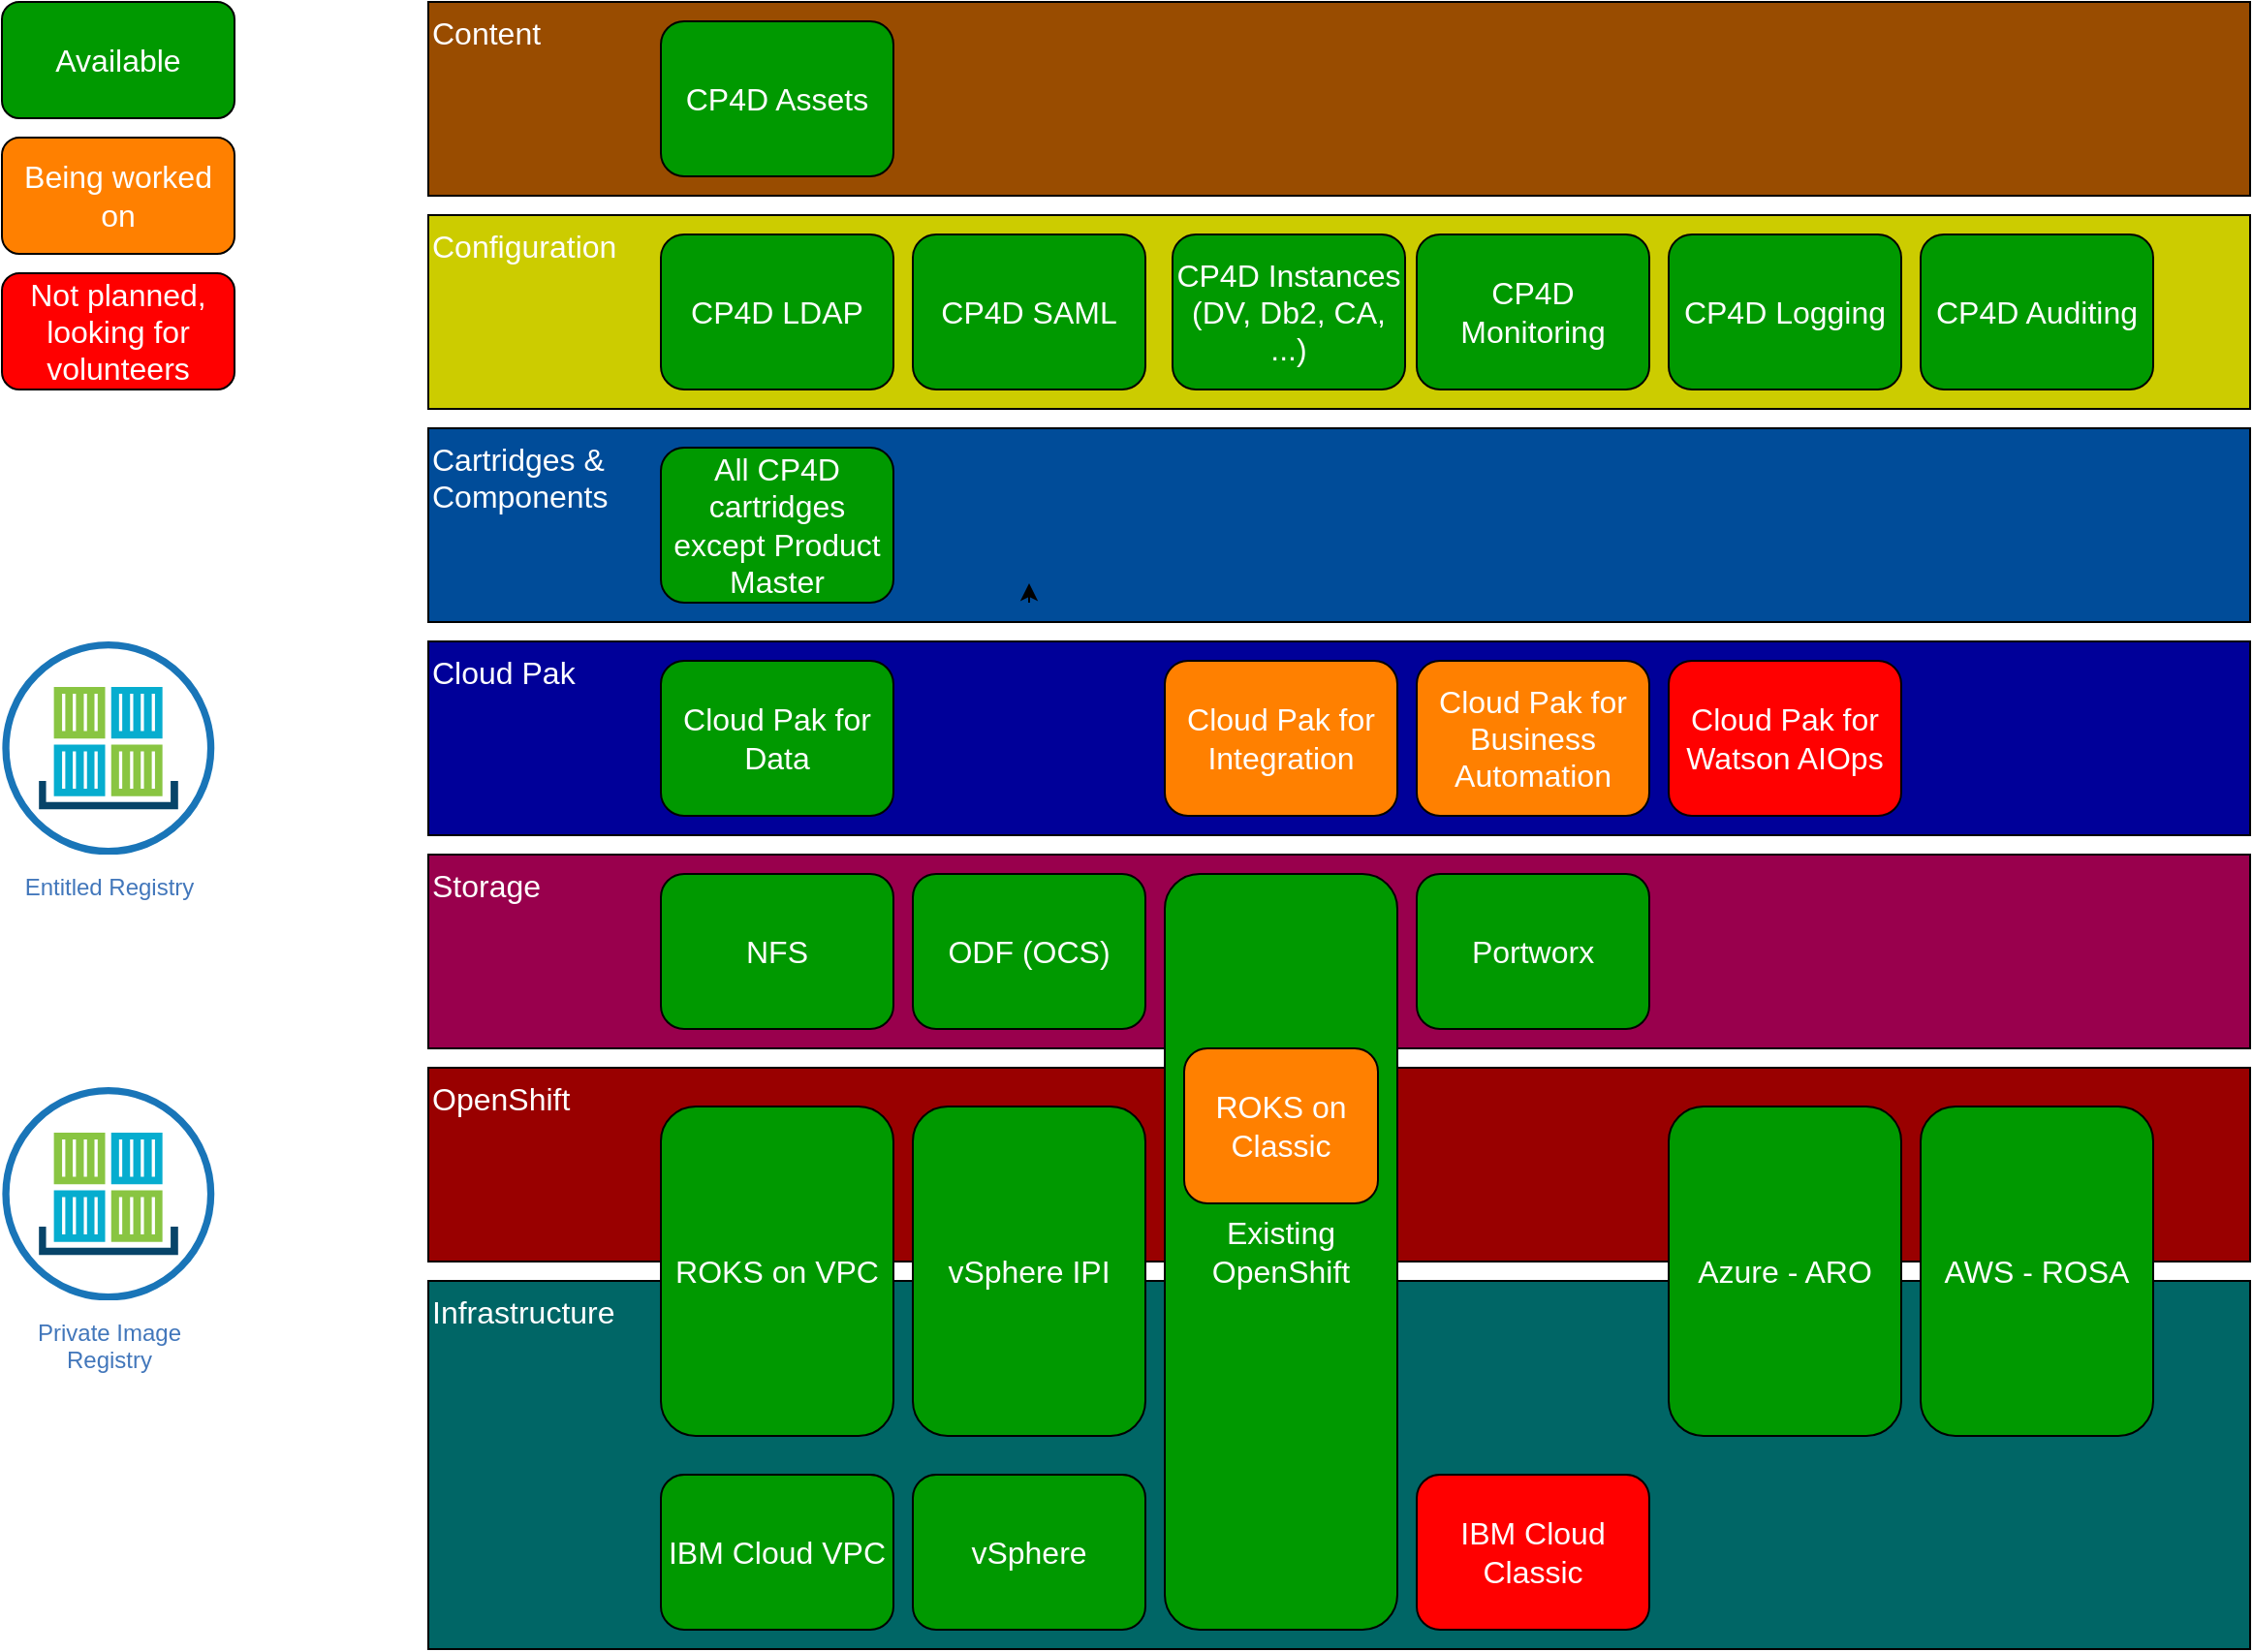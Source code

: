<mxfile version="15.8.7" type="device"><diagram id="2mgyJ-_zdfh3gZ3U018M" name="Page-1"><mxGraphModel dx="1933" dy="892" grid="1" gridSize="10" guides="1" tooltips="1" connect="1" arrows="1" fold="1" page="1" pageScale="1" pageWidth="827" pageHeight="1169" math="0" shadow="0"><root><mxCell id="0"/><mxCell id="1" parent="0"/><mxCell id="PIvEL9YP9_9EcO1mkzoZ-20" value="Infrastructure" style="whiteSpace=wrap;html=1;align=left;verticalAlign=top;fillColor=#006666;fontColor=#FFFFFF;fontSize=16;" parent="1" vertex="1"><mxGeometry x="30" y="960" width="940" height="190" as="geometry"/></mxCell><mxCell id="PIvEL9YP9_9EcO1mkzoZ-21" value="OpenShift" style="whiteSpace=wrap;html=1;align=left;verticalAlign=top;fillColor=#990000;fontColor=#FFFFFF;fontSize=16;" parent="1" vertex="1"><mxGeometry x="30" y="850" width="940" height="100" as="geometry"/></mxCell><mxCell id="PIvEL9YP9_9EcO1mkzoZ-23" value="Storage" style="whiteSpace=wrap;html=1;align=left;verticalAlign=top;fillColor=#99004D;fontColor=#FFFFFF;fontSize=16;" parent="1" vertex="1"><mxGeometry x="30" y="740" width="940" height="100" as="geometry"/></mxCell><mxCell id="PIvEL9YP9_9EcO1mkzoZ-31" value="Cloud Pak" style="whiteSpace=wrap;html=1;align=left;verticalAlign=top;fillColor=#000099;fontColor=#FFFFFF;fontSize=16;" parent="1" vertex="1"><mxGeometry x="30" y="630" width="940" height="100" as="geometry"/></mxCell><mxCell id="PIvEL9YP9_9EcO1mkzoZ-32" value="Cartridges &amp;amp;&lt;br&gt;Components" style="whiteSpace=wrap;html=1;align=left;verticalAlign=top;fillColor=#004C99;fontColor=#FFFFFF;fontSize=16;" parent="1" vertex="1"><mxGeometry x="30" y="520" width="940" height="100" as="geometry"/></mxCell><mxCell id="PIvEL9YP9_9EcO1mkzoZ-33" value="Configuration" style="whiteSpace=wrap;html=1;align=left;verticalAlign=top;fillColor=#CCCC00;fontColor=#FFFFFF;fontSize=16;" parent="1" vertex="1"><mxGeometry x="30" y="410" width="940" height="100" as="geometry"/></mxCell><mxCell id="PIvEL9YP9_9EcO1mkzoZ-34" value="Content" style="whiteSpace=wrap;html=1;align=left;verticalAlign=top;fillColor=#994C00;fontColor=#FFFFFF;fontSize=16;" parent="1" vertex="1"><mxGeometry x="30" y="300" width="940" height="100" as="geometry"/></mxCell><mxCell id="x2PrL_irTpATyocbjBxF-1" value="Available" style="rounded=1;whiteSpace=wrap;html=1;fontSize=16;fontColor=#FFFFFF;fillColor=#009900;align=center;verticalAlign=middle;" parent="1" vertex="1"><mxGeometry x="-190" y="300" width="120" height="60" as="geometry"/></mxCell><mxCell id="x2PrL_irTpATyocbjBxF-2" value="Being worked on" style="rounded=1;whiteSpace=wrap;html=1;fontSize=16;fontColor=#FFFFFF;fillColor=#FF8000;align=center;verticalAlign=middle;" parent="1" vertex="1"><mxGeometry x="-190" y="370" width="120" height="60" as="geometry"/></mxCell><mxCell id="x2PrL_irTpATyocbjBxF-3" value="Not planned, looking for volunteers" style="rounded=1;whiteSpace=wrap;html=1;fontSize=16;fontColor=#FFFFFF;fillColor=#FF0000;align=center;verticalAlign=middle;" parent="1" vertex="1"><mxGeometry x="-190" y="440" width="120" height="60" as="geometry"/></mxCell><mxCell id="G57gemSaGJWGYIfYZtMg-1" value="CP4D Assets" style="rounded=1;whiteSpace=wrap;html=1;fontSize=16;fontColor=#FFFFFF;fillColor=#009900;align=center;verticalAlign=middle;" parent="1" vertex="1"><mxGeometry x="150" y="310" width="120" height="80" as="geometry"/></mxCell><mxCell id="PIvEL9YP9_9EcO1mkzoZ-9" value="Infrastructure" parent="0"/><mxCell id="PIvEL9YP9_9EcO1mkzoZ-35" value="Private Image&lt;br&gt;Registry" style="aspect=fixed;perimeter=ellipsePerimeter;html=1;align=center;shadow=0;dashed=0;fontColor=#4277BB;labelBackgroundColor=#ffffff;fontSize=12;spacingTop=3;image;image=img/lib/ibm/miscellaneous/ibm_containers.svg;fillColor=#994C00;" parent="PIvEL9YP9_9EcO1mkzoZ-9" vertex="1"><mxGeometry x="-190" y="860" width="110" height="110" as="geometry"/></mxCell><mxCell id="PIvEL9YP9_9EcO1mkzoZ-52" value="Entitled Registry" style="aspect=fixed;perimeter=ellipsePerimeter;html=1;align=center;shadow=0;dashed=0;fontColor=#4277BB;labelBackgroundColor=#ffffff;fontSize=12;spacingTop=3;image;image=img/lib/ibm/miscellaneous/ibm_containers.svg;fillColor=#994C00;" parent="PIvEL9YP9_9EcO1mkzoZ-9" vertex="1"><mxGeometry x="-190" y="630" width="110" height="110" as="geometry"/></mxCell><mxCell id="PIvEL9YP9_9EcO1mkzoZ-74" value="IBM Cloud VPC" style="rounded=1;whiteSpace=wrap;html=1;fontSize=16;fontColor=#FFFFFF;fillColor=#009900;align=center;verticalAlign=middle;" parent="PIvEL9YP9_9EcO1mkzoZ-9" vertex="1"><mxGeometry x="150" y="1060" width="120" height="80" as="geometry"/></mxCell><mxCell id="PIvEL9YP9_9EcO1mkzoZ-75" value="IBM Cloud Classic" style="rounded=1;whiteSpace=wrap;html=1;fontSize=16;fontColor=#FFFFFF;fillColor=#FF0000;align=center;verticalAlign=middle;" parent="PIvEL9YP9_9EcO1mkzoZ-9" vertex="1"><mxGeometry x="540" y="1060" width="120" height="80" as="geometry"/></mxCell><mxCell id="PIvEL9YP9_9EcO1mkzoZ-76" value="vSphere" style="rounded=1;whiteSpace=wrap;html=1;fontSize=16;fontColor=#FFFFFF;fillColor=#009900;align=center;verticalAlign=middle;" parent="PIvEL9YP9_9EcO1mkzoZ-9" vertex="1"><mxGeometry x="280" y="1060" width="120" height="80" as="geometry"/></mxCell><mxCell id="PIvEL9YP9_9EcO1mkzoZ-18" value="OpenShift" parent="0"/><mxCell id="PIvEL9YP9_9EcO1mkzoZ-25" value="vSphere IPI" style="rounded=1;whiteSpace=wrap;html=1;fontSize=16;fontColor=#FFFFFF;fillColor=#009900;align=center;verticalAlign=middle;" parent="PIvEL9YP9_9EcO1mkzoZ-18" vertex="1"><mxGeometry x="280" y="870" width="120" height="170" as="geometry"/></mxCell><mxCell id="PIvEL9YP9_9EcO1mkzoZ-26" value="Azure - ARO" style="rounded=1;whiteSpace=wrap;html=1;fontSize=16;fontColor=#FFFFFF;fillColor=#009900;align=center;verticalAlign=middle;" parent="PIvEL9YP9_9EcO1mkzoZ-18" vertex="1"><mxGeometry x="670" y="870" width="120" height="170" as="geometry"/></mxCell><mxCell id="PIvEL9YP9_9EcO1mkzoZ-27" value="AWS - ROSA" style="rounded=1;whiteSpace=wrap;html=1;fontSize=16;fontColor=#FFFFFF;fillColor=#009900;align=center;verticalAlign=middle;" parent="PIvEL9YP9_9EcO1mkzoZ-18" vertex="1"><mxGeometry x="800" y="870" width="120" height="170" as="geometry"/></mxCell><mxCell id="PIvEL9YP9_9EcO1mkzoZ-28" value="Existing OpenShift" style="rounded=1;whiteSpace=wrap;html=1;fontSize=16;fontColor=#FFFFFF;fillColor=#009900;align=center;verticalAlign=middle;" parent="PIvEL9YP9_9EcO1mkzoZ-18" vertex="1"><mxGeometry x="410" y="750" width="120" height="390" as="geometry"/></mxCell><mxCell id="PIvEL9YP9_9EcO1mkzoZ-29" value="ROKS on VPC" style="rounded=1;whiteSpace=wrap;html=1;fontSize=16;fontColor=#FFFFFF;fillColor=#009900;align=center;verticalAlign=middle;" parent="PIvEL9YP9_9EcO1mkzoZ-18" vertex="1"><mxGeometry x="150" y="870" width="120" height="170" as="geometry"/></mxCell><mxCell id="PIvEL9YP9_9EcO1mkzoZ-24" value="ROKS on Classic" style="rounded=1;whiteSpace=wrap;html=1;fontSize=16;fontColor=#FFFFFF;fillColor=#FF8000;align=center;verticalAlign=middle;" parent="PIvEL9YP9_9EcO1mkzoZ-18" vertex="1"><mxGeometry x="420" y="840" width="100" height="80" as="geometry"/></mxCell><mxCell id="PIvEL9YP9_9EcO1mkzoZ-54" value="Storage" parent="0"/><mxCell id="PIvEL9YP9_9EcO1mkzoZ-55" value="NFS" style="rounded=1;whiteSpace=wrap;html=1;fontSize=16;fontColor=#FFFFFF;fillColor=#009900;align=center;verticalAlign=middle;" parent="PIvEL9YP9_9EcO1mkzoZ-54" vertex="1"><mxGeometry x="150" y="750" width="120" height="80" as="geometry"/></mxCell><mxCell id="PIvEL9YP9_9EcO1mkzoZ-56" value="ODF (OCS)" style="rounded=1;whiteSpace=wrap;html=1;fontSize=16;fontColor=#FFFFFF;fillColor=#009900;align=center;verticalAlign=middle;" parent="PIvEL9YP9_9EcO1mkzoZ-54" vertex="1"><mxGeometry x="280" y="750" width="120" height="80" as="geometry"/></mxCell><mxCell id="PIvEL9YP9_9EcO1mkzoZ-57" value="Portworx" style="rounded=1;whiteSpace=wrap;html=1;fontSize=16;fontColor=#FFFFFF;fillColor=#009900;align=center;verticalAlign=middle;" parent="PIvEL9YP9_9EcO1mkzoZ-54" vertex="1"><mxGeometry x="540" y="750" width="120" height="80" as="geometry"/></mxCell><mxCell id="PIvEL9YP9_9EcO1mkzoZ-58" value="Cloud Pak" parent="0"/><mxCell id="PIvEL9YP9_9EcO1mkzoZ-59" value="Cloud Pak for Data" style="rounded=1;whiteSpace=wrap;html=1;fontSize=16;fontColor=#FFFFFF;fillColor=#009900;align=center;verticalAlign=middle;" parent="PIvEL9YP9_9EcO1mkzoZ-58" vertex="1"><mxGeometry x="150" y="640" width="120" height="80" as="geometry"/></mxCell><mxCell id="PIvEL9YP9_9EcO1mkzoZ-60" value="Cloud Pak for Integration" style="rounded=1;whiteSpace=wrap;html=1;fontSize=16;fontColor=#FFFFFF;fillColor=#FF8000;align=center;verticalAlign=middle;" parent="PIvEL9YP9_9EcO1mkzoZ-58" vertex="1"><mxGeometry x="410" y="640" width="120" height="80" as="geometry"/></mxCell><mxCell id="PIvEL9YP9_9EcO1mkzoZ-61" value="Cloud Pak for Business Automation" style="rounded=1;whiteSpace=wrap;html=1;fontSize=16;fontColor=#FFFFFF;fillColor=#FF8000;align=center;verticalAlign=middle;" parent="PIvEL9YP9_9EcO1mkzoZ-58" vertex="1"><mxGeometry x="540" y="640" width="120" height="80" as="geometry"/></mxCell><mxCell id="PIvEL9YP9_9EcO1mkzoZ-62" value="Cloud Pak for Watson AIOps" style="rounded=1;whiteSpace=wrap;html=1;fontSize=16;fontColor=#FFFFFF;fillColor=#FF0000;align=center;verticalAlign=middle;" parent="PIvEL9YP9_9EcO1mkzoZ-58" vertex="1"><mxGeometry x="670" y="640" width="120" height="80" as="geometry"/></mxCell><mxCell id="PIvEL9YP9_9EcO1mkzoZ-63" value="Cartridges" parent="0"/><mxCell id="PIvEL9YP9_9EcO1mkzoZ-64" style="edgeStyle=orthogonalEdgeStyle;rounded=0;orthogonalLoop=1;jettySize=auto;html=1;exitX=0.5;exitY=1;exitDx=0;exitDy=0;entryX=0.5;entryY=0.875;entryDx=0;entryDy=0;entryPerimeter=0;fontSize=16;fontColor=#FFFFFF;" parent="PIvEL9YP9_9EcO1mkzoZ-63" edge="1"><mxGeometry relative="1" as="geometry"><mxPoint x="340" y="610" as="sourcePoint"/><mxPoint x="340" y="600" as="targetPoint"/></mxGeometry></mxCell><mxCell id="PIvEL9YP9_9EcO1mkzoZ-65" value="All CP4D cartridges except Product Master" style="rounded=1;whiteSpace=wrap;html=1;fontSize=16;fontColor=#FFFFFF;fillColor=#009900;align=center;verticalAlign=middle;" parent="PIvEL9YP9_9EcO1mkzoZ-63" vertex="1"><mxGeometry x="150" y="530" width="120" height="80" as="geometry"/></mxCell><mxCell id="PIvEL9YP9_9EcO1mkzoZ-67" value="Configuration" parent="0"/><mxCell id="PIvEL9YP9_9EcO1mkzoZ-68" value="CP4D LDAP" style="rounded=1;whiteSpace=wrap;html=1;fontSize=16;fontColor=#FFFFFF;fillColor=#009900;align=center;verticalAlign=middle;" parent="PIvEL9YP9_9EcO1mkzoZ-67" vertex="1"><mxGeometry x="150" y="420" width="120" height="80" as="geometry"/></mxCell><mxCell id="PIvEL9YP9_9EcO1mkzoZ-69" value="CP4D SAML" style="rounded=1;whiteSpace=wrap;html=1;fontSize=16;fontColor=#FFFFFF;fillColor=#009900;align=center;verticalAlign=middle;" parent="PIvEL9YP9_9EcO1mkzoZ-67" vertex="1"><mxGeometry x="280" y="420" width="120" height="80" as="geometry"/></mxCell><mxCell id="PIvEL9YP9_9EcO1mkzoZ-70" value="CP4D Instances (DV, Db2, CA, ...)" style="rounded=1;whiteSpace=wrap;html=1;fontSize=16;fontColor=#FFFFFF;fillColor=#009900;align=center;verticalAlign=middle;" parent="PIvEL9YP9_9EcO1mkzoZ-67" vertex="1"><mxGeometry x="414" y="420" width="120" height="80" as="geometry"/></mxCell><mxCell id="PIvEL9YP9_9EcO1mkzoZ-71" value="CP4D Monitoring" style="rounded=1;whiteSpace=wrap;html=1;fontSize=16;fontColor=#FFFFFF;fillColor=#009900;align=center;verticalAlign=middle;" parent="PIvEL9YP9_9EcO1mkzoZ-67" vertex="1"><mxGeometry x="540" y="420" width="120" height="80" as="geometry"/></mxCell><mxCell id="PIvEL9YP9_9EcO1mkzoZ-72" value="CP4D Logging" style="rounded=1;whiteSpace=wrap;html=1;fontSize=16;fontColor=#FFFFFF;fillColor=#009900;align=center;verticalAlign=middle;" parent="PIvEL9YP9_9EcO1mkzoZ-67" vertex="1"><mxGeometry x="670" y="420" width="120" height="80" as="geometry"/></mxCell><mxCell id="PIvEL9YP9_9EcO1mkzoZ-73" value="CP4D Auditing" style="rounded=1;whiteSpace=wrap;html=1;fontSize=16;fontColor=#FFFFFF;fillColor=#009900;align=center;verticalAlign=middle;" parent="PIvEL9YP9_9EcO1mkzoZ-67" vertex="1"><mxGeometry x="800" y="420" width="120" height="80" as="geometry"/></mxCell></root></mxGraphModel></diagram></mxfile>